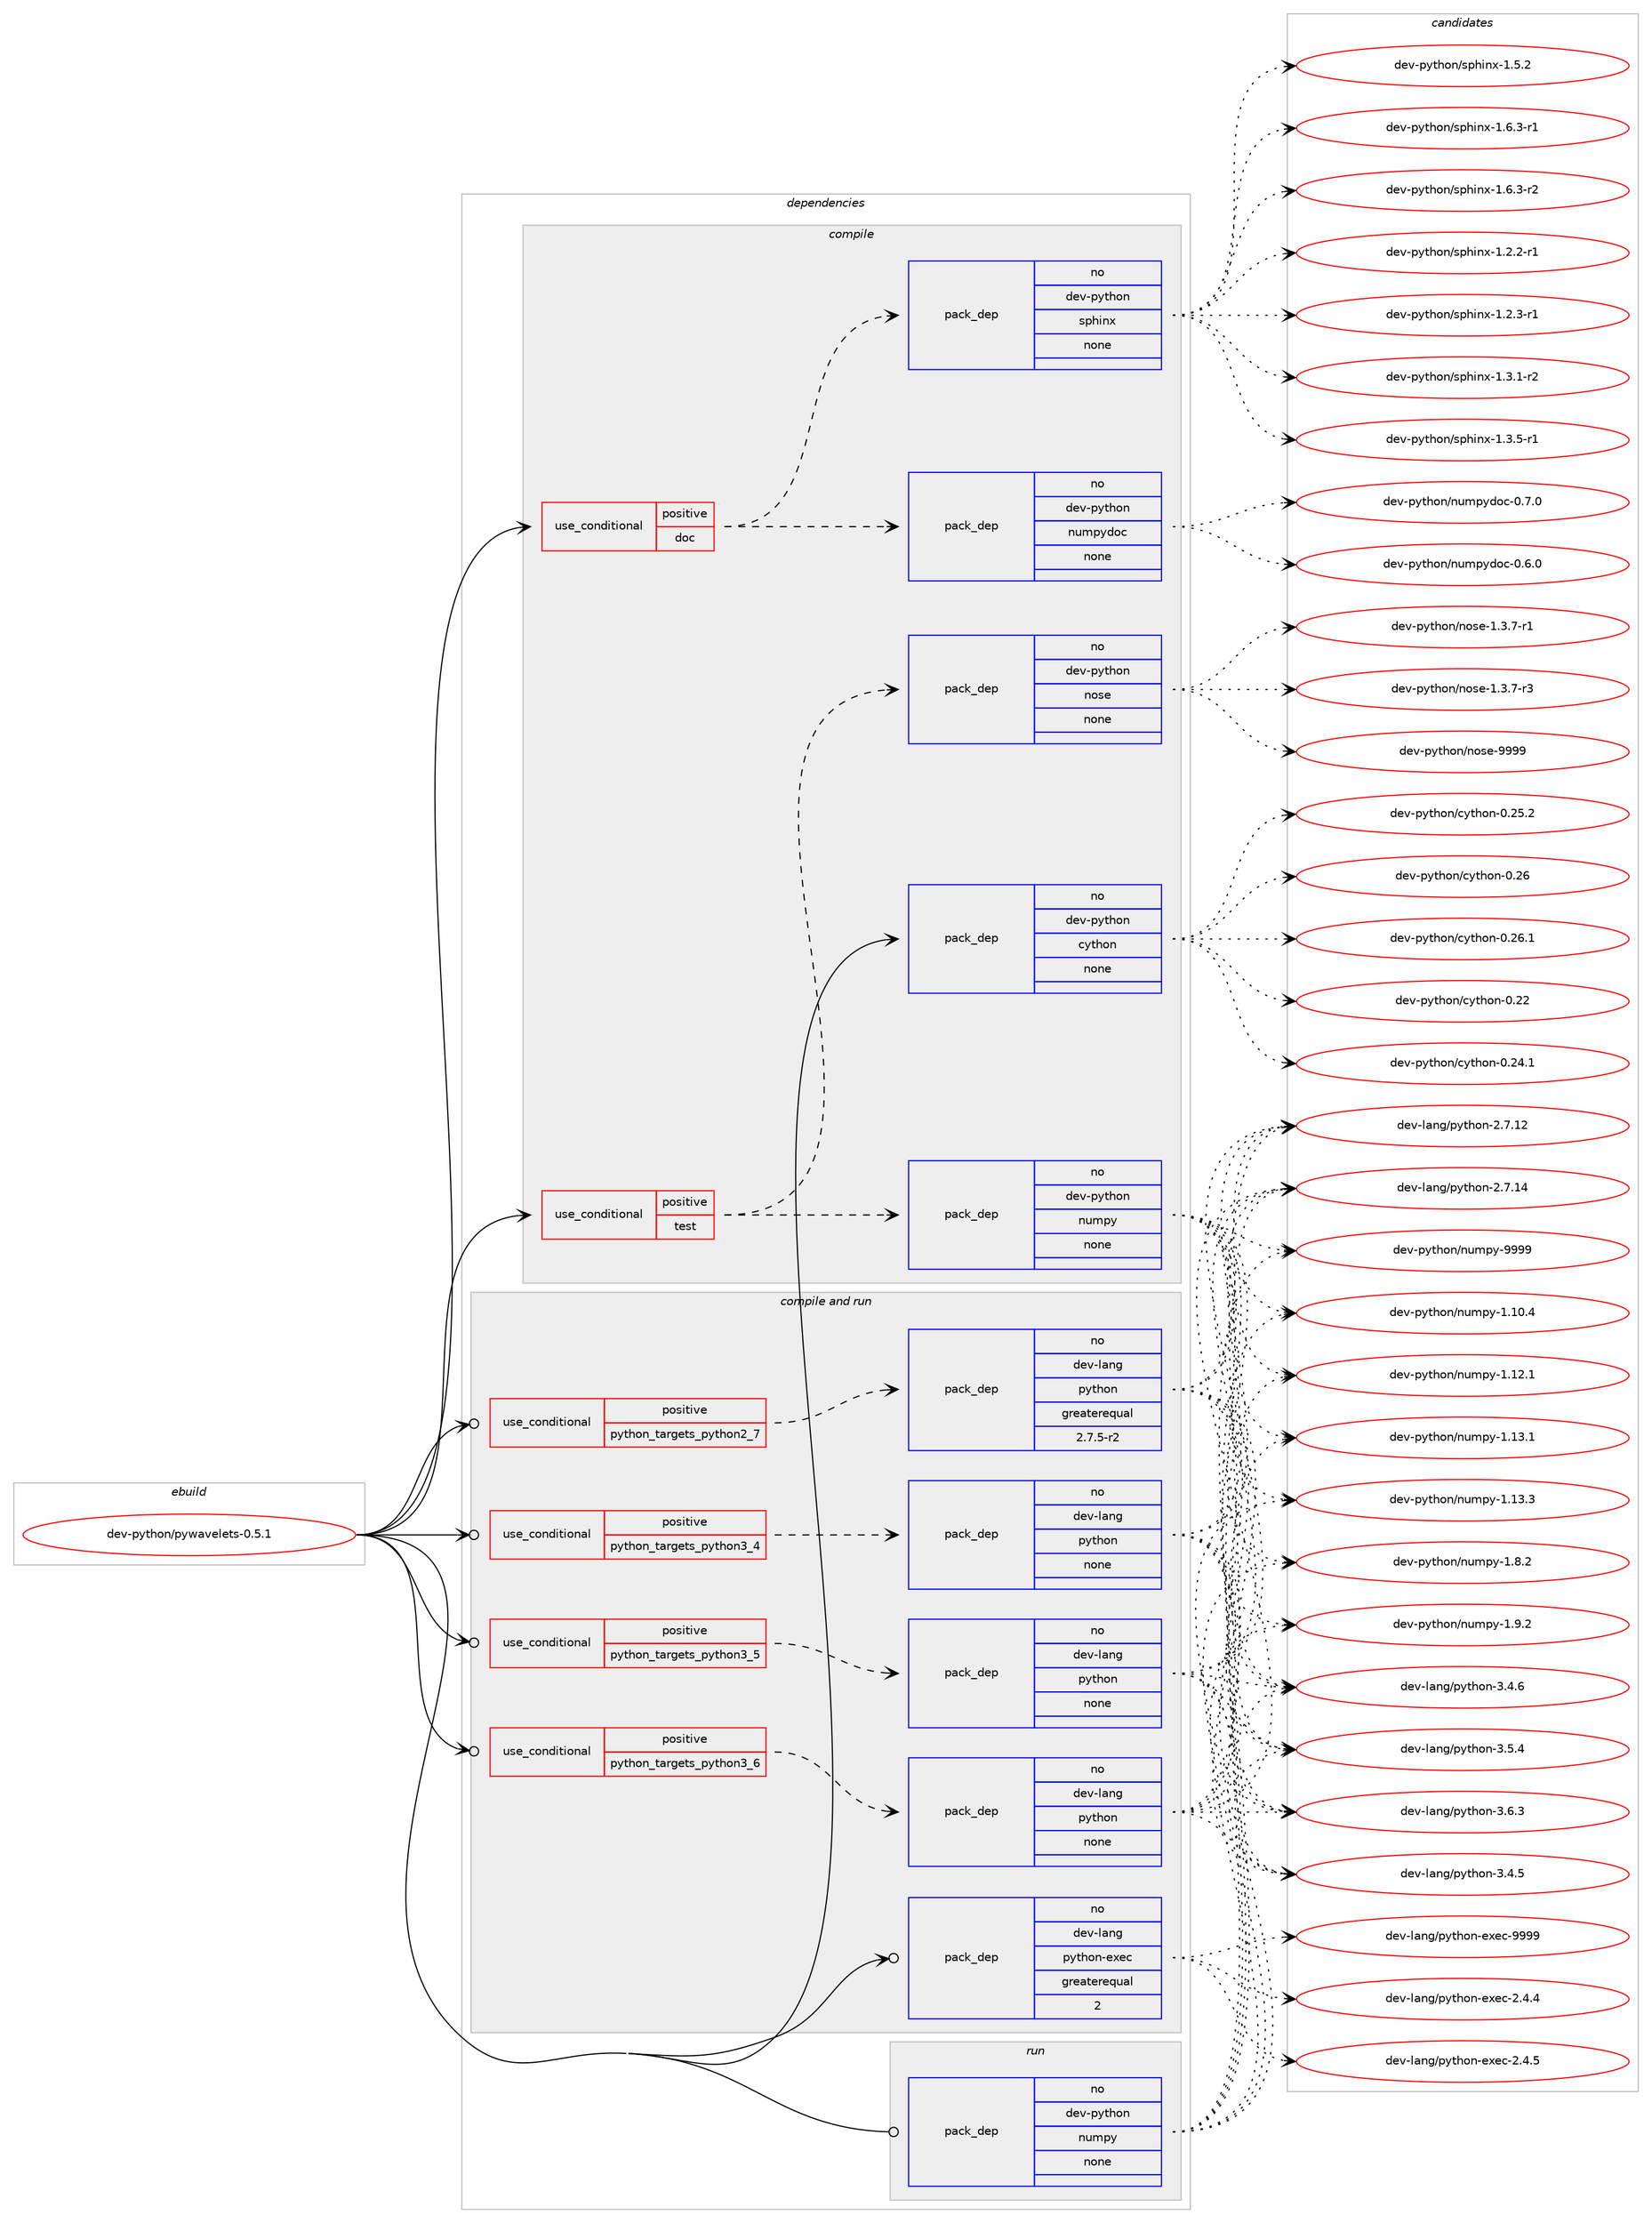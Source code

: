 digraph prolog {

# *************
# Graph options
# *************

newrank=true;
concentrate=true;
compound=true;
graph [rankdir=LR,fontname=Helvetica,fontsize=10,ranksep=1.5];#, ranksep=2.5, nodesep=0.2];
edge  [arrowhead=vee];
node  [fontname=Helvetica,fontsize=10];

# **********
# The ebuild
# **********

subgraph cluster_leftcol {
color=gray;
rank=same;
label=<<i>ebuild</i>>;
id [label="dev-python/pywavelets-0.5.1", color=red, width=4, href="../dev-python/pywavelets-0.5.1.svg"];
}

# ****************
# The dependencies
# ****************

subgraph cluster_midcol {
color=gray;
label=<<i>dependencies</i>>;
subgraph cluster_compile {
fillcolor="#eeeeee";
style=filled;
label=<<i>compile</i>>;
subgraph cond40576 {
dependency184094 [label=<<TABLE BORDER="0" CELLBORDER="1" CELLSPACING="0" CELLPADDING="4"><TR><TD ROWSPAN="3" CELLPADDING="10">use_conditional</TD></TR><TR><TD>positive</TD></TR><TR><TD>doc</TD></TR></TABLE>>, shape=none, color=red];
subgraph pack139567 {
dependency184095 [label=<<TABLE BORDER="0" CELLBORDER="1" CELLSPACING="0" CELLPADDING="4" WIDTH="220"><TR><TD ROWSPAN="6" CELLPADDING="30">pack_dep</TD></TR><TR><TD WIDTH="110">no</TD></TR><TR><TD>dev-python</TD></TR><TR><TD>sphinx</TD></TR><TR><TD>none</TD></TR><TR><TD></TD></TR></TABLE>>, shape=none, color=blue];
}
dependency184094:e -> dependency184095:w [weight=20,style="dashed",arrowhead="vee"];
subgraph pack139568 {
dependency184096 [label=<<TABLE BORDER="0" CELLBORDER="1" CELLSPACING="0" CELLPADDING="4" WIDTH="220"><TR><TD ROWSPAN="6" CELLPADDING="30">pack_dep</TD></TR><TR><TD WIDTH="110">no</TD></TR><TR><TD>dev-python</TD></TR><TR><TD>numpydoc</TD></TR><TR><TD>none</TD></TR><TR><TD></TD></TR></TABLE>>, shape=none, color=blue];
}
dependency184094:e -> dependency184096:w [weight=20,style="dashed",arrowhead="vee"];
}
id:e -> dependency184094:w [weight=20,style="solid",arrowhead="vee"];
subgraph cond40577 {
dependency184097 [label=<<TABLE BORDER="0" CELLBORDER="1" CELLSPACING="0" CELLPADDING="4"><TR><TD ROWSPAN="3" CELLPADDING="10">use_conditional</TD></TR><TR><TD>positive</TD></TR><TR><TD>test</TD></TR></TABLE>>, shape=none, color=red];
subgraph pack139569 {
dependency184098 [label=<<TABLE BORDER="0" CELLBORDER="1" CELLSPACING="0" CELLPADDING="4" WIDTH="220"><TR><TD ROWSPAN="6" CELLPADDING="30">pack_dep</TD></TR><TR><TD WIDTH="110">no</TD></TR><TR><TD>dev-python</TD></TR><TR><TD>numpy</TD></TR><TR><TD>none</TD></TR><TR><TD></TD></TR></TABLE>>, shape=none, color=blue];
}
dependency184097:e -> dependency184098:w [weight=20,style="dashed",arrowhead="vee"];
subgraph pack139570 {
dependency184099 [label=<<TABLE BORDER="0" CELLBORDER="1" CELLSPACING="0" CELLPADDING="4" WIDTH="220"><TR><TD ROWSPAN="6" CELLPADDING="30">pack_dep</TD></TR><TR><TD WIDTH="110">no</TD></TR><TR><TD>dev-python</TD></TR><TR><TD>nose</TD></TR><TR><TD>none</TD></TR><TR><TD></TD></TR></TABLE>>, shape=none, color=blue];
}
dependency184097:e -> dependency184099:w [weight=20,style="dashed",arrowhead="vee"];
}
id:e -> dependency184097:w [weight=20,style="solid",arrowhead="vee"];
subgraph pack139571 {
dependency184100 [label=<<TABLE BORDER="0" CELLBORDER="1" CELLSPACING="0" CELLPADDING="4" WIDTH="220"><TR><TD ROWSPAN="6" CELLPADDING="30">pack_dep</TD></TR><TR><TD WIDTH="110">no</TD></TR><TR><TD>dev-python</TD></TR><TR><TD>cython</TD></TR><TR><TD>none</TD></TR><TR><TD></TD></TR></TABLE>>, shape=none, color=blue];
}
id:e -> dependency184100:w [weight=20,style="solid",arrowhead="vee"];
}
subgraph cluster_compileandrun {
fillcolor="#eeeeee";
style=filled;
label=<<i>compile and run</i>>;
subgraph cond40578 {
dependency184101 [label=<<TABLE BORDER="0" CELLBORDER="1" CELLSPACING="0" CELLPADDING="4"><TR><TD ROWSPAN="3" CELLPADDING="10">use_conditional</TD></TR><TR><TD>positive</TD></TR><TR><TD>python_targets_python2_7</TD></TR></TABLE>>, shape=none, color=red];
subgraph pack139572 {
dependency184102 [label=<<TABLE BORDER="0" CELLBORDER="1" CELLSPACING="0" CELLPADDING="4" WIDTH="220"><TR><TD ROWSPAN="6" CELLPADDING="30">pack_dep</TD></TR><TR><TD WIDTH="110">no</TD></TR><TR><TD>dev-lang</TD></TR><TR><TD>python</TD></TR><TR><TD>greaterequal</TD></TR><TR><TD>2.7.5-r2</TD></TR></TABLE>>, shape=none, color=blue];
}
dependency184101:e -> dependency184102:w [weight=20,style="dashed",arrowhead="vee"];
}
id:e -> dependency184101:w [weight=20,style="solid",arrowhead="odotvee"];
subgraph cond40579 {
dependency184103 [label=<<TABLE BORDER="0" CELLBORDER="1" CELLSPACING="0" CELLPADDING="4"><TR><TD ROWSPAN="3" CELLPADDING="10">use_conditional</TD></TR><TR><TD>positive</TD></TR><TR><TD>python_targets_python3_4</TD></TR></TABLE>>, shape=none, color=red];
subgraph pack139573 {
dependency184104 [label=<<TABLE BORDER="0" CELLBORDER="1" CELLSPACING="0" CELLPADDING="4" WIDTH="220"><TR><TD ROWSPAN="6" CELLPADDING="30">pack_dep</TD></TR><TR><TD WIDTH="110">no</TD></TR><TR><TD>dev-lang</TD></TR><TR><TD>python</TD></TR><TR><TD>none</TD></TR><TR><TD></TD></TR></TABLE>>, shape=none, color=blue];
}
dependency184103:e -> dependency184104:w [weight=20,style="dashed",arrowhead="vee"];
}
id:e -> dependency184103:w [weight=20,style="solid",arrowhead="odotvee"];
subgraph cond40580 {
dependency184105 [label=<<TABLE BORDER="0" CELLBORDER="1" CELLSPACING="0" CELLPADDING="4"><TR><TD ROWSPAN="3" CELLPADDING="10">use_conditional</TD></TR><TR><TD>positive</TD></TR><TR><TD>python_targets_python3_5</TD></TR></TABLE>>, shape=none, color=red];
subgraph pack139574 {
dependency184106 [label=<<TABLE BORDER="0" CELLBORDER="1" CELLSPACING="0" CELLPADDING="4" WIDTH="220"><TR><TD ROWSPAN="6" CELLPADDING="30">pack_dep</TD></TR><TR><TD WIDTH="110">no</TD></TR><TR><TD>dev-lang</TD></TR><TR><TD>python</TD></TR><TR><TD>none</TD></TR><TR><TD></TD></TR></TABLE>>, shape=none, color=blue];
}
dependency184105:e -> dependency184106:w [weight=20,style="dashed",arrowhead="vee"];
}
id:e -> dependency184105:w [weight=20,style="solid",arrowhead="odotvee"];
subgraph cond40581 {
dependency184107 [label=<<TABLE BORDER="0" CELLBORDER="1" CELLSPACING="0" CELLPADDING="4"><TR><TD ROWSPAN="3" CELLPADDING="10">use_conditional</TD></TR><TR><TD>positive</TD></TR><TR><TD>python_targets_python3_6</TD></TR></TABLE>>, shape=none, color=red];
subgraph pack139575 {
dependency184108 [label=<<TABLE BORDER="0" CELLBORDER="1" CELLSPACING="0" CELLPADDING="4" WIDTH="220"><TR><TD ROWSPAN="6" CELLPADDING="30">pack_dep</TD></TR><TR><TD WIDTH="110">no</TD></TR><TR><TD>dev-lang</TD></TR><TR><TD>python</TD></TR><TR><TD>none</TD></TR><TR><TD></TD></TR></TABLE>>, shape=none, color=blue];
}
dependency184107:e -> dependency184108:w [weight=20,style="dashed",arrowhead="vee"];
}
id:e -> dependency184107:w [weight=20,style="solid",arrowhead="odotvee"];
subgraph pack139576 {
dependency184109 [label=<<TABLE BORDER="0" CELLBORDER="1" CELLSPACING="0" CELLPADDING="4" WIDTH="220"><TR><TD ROWSPAN="6" CELLPADDING="30">pack_dep</TD></TR><TR><TD WIDTH="110">no</TD></TR><TR><TD>dev-lang</TD></TR><TR><TD>python-exec</TD></TR><TR><TD>greaterequal</TD></TR><TR><TD>2</TD></TR></TABLE>>, shape=none, color=blue];
}
id:e -> dependency184109:w [weight=20,style="solid",arrowhead="odotvee"];
}
subgraph cluster_run {
fillcolor="#eeeeee";
style=filled;
label=<<i>run</i>>;
subgraph pack139577 {
dependency184110 [label=<<TABLE BORDER="0" CELLBORDER="1" CELLSPACING="0" CELLPADDING="4" WIDTH="220"><TR><TD ROWSPAN="6" CELLPADDING="30">pack_dep</TD></TR><TR><TD WIDTH="110">no</TD></TR><TR><TD>dev-python</TD></TR><TR><TD>numpy</TD></TR><TR><TD>none</TD></TR><TR><TD></TD></TR></TABLE>>, shape=none, color=blue];
}
id:e -> dependency184110:w [weight=20,style="solid",arrowhead="odot"];
}
}

# **************
# The candidates
# **************

subgraph cluster_choices {
rank=same;
color=gray;
label=<<i>candidates</i>>;

subgraph choice139567 {
color=black;
nodesep=1;
choice10010111845112121116104111110471151121041051101204549465046504511449 [label="dev-python/sphinx-1.2.2-r1", color=red, width=4,href="../dev-python/sphinx-1.2.2-r1.svg"];
choice10010111845112121116104111110471151121041051101204549465046514511449 [label="dev-python/sphinx-1.2.3-r1", color=red, width=4,href="../dev-python/sphinx-1.2.3-r1.svg"];
choice10010111845112121116104111110471151121041051101204549465146494511450 [label="dev-python/sphinx-1.3.1-r2", color=red, width=4,href="../dev-python/sphinx-1.3.1-r2.svg"];
choice10010111845112121116104111110471151121041051101204549465146534511449 [label="dev-python/sphinx-1.3.5-r1", color=red, width=4,href="../dev-python/sphinx-1.3.5-r1.svg"];
choice1001011184511212111610411111047115112104105110120454946534650 [label="dev-python/sphinx-1.5.2", color=red, width=4,href="../dev-python/sphinx-1.5.2.svg"];
choice10010111845112121116104111110471151121041051101204549465446514511449 [label="dev-python/sphinx-1.6.3-r1", color=red, width=4,href="../dev-python/sphinx-1.6.3-r1.svg"];
choice10010111845112121116104111110471151121041051101204549465446514511450 [label="dev-python/sphinx-1.6.3-r2", color=red, width=4,href="../dev-python/sphinx-1.6.3-r2.svg"];
dependency184095:e -> choice10010111845112121116104111110471151121041051101204549465046504511449:w [style=dotted,weight="100"];
dependency184095:e -> choice10010111845112121116104111110471151121041051101204549465046514511449:w [style=dotted,weight="100"];
dependency184095:e -> choice10010111845112121116104111110471151121041051101204549465146494511450:w [style=dotted,weight="100"];
dependency184095:e -> choice10010111845112121116104111110471151121041051101204549465146534511449:w [style=dotted,weight="100"];
dependency184095:e -> choice1001011184511212111610411111047115112104105110120454946534650:w [style=dotted,weight="100"];
dependency184095:e -> choice10010111845112121116104111110471151121041051101204549465446514511449:w [style=dotted,weight="100"];
dependency184095:e -> choice10010111845112121116104111110471151121041051101204549465446514511450:w [style=dotted,weight="100"];
}
subgraph choice139568 {
color=black;
nodesep=1;
choice100101118451121211161041111104711011710911212110011199454846544648 [label="dev-python/numpydoc-0.6.0", color=red, width=4,href="../dev-python/numpydoc-0.6.0.svg"];
choice100101118451121211161041111104711011710911212110011199454846554648 [label="dev-python/numpydoc-0.7.0", color=red, width=4,href="../dev-python/numpydoc-0.7.0.svg"];
dependency184096:e -> choice100101118451121211161041111104711011710911212110011199454846544648:w [style=dotted,weight="100"];
dependency184096:e -> choice100101118451121211161041111104711011710911212110011199454846554648:w [style=dotted,weight="100"];
}
subgraph choice139569 {
color=black;
nodesep=1;
choice100101118451121211161041111104711011710911212145494649484652 [label="dev-python/numpy-1.10.4", color=red, width=4,href="../dev-python/numpy-1.10.4.svg"];
choice100101118451121211161041111104711011710911212145494649504649 [label="dev-python/numpy-1.12.1", color=red, width=4,href="../dev-python/numpy-1.12.1.svg"];
choice100101118451121211161041111104711011710911212145494649514649 [label="dev-python/numpy-1.13.1", color=red, width=4,href="../dev-python/numpy-1.13.1.svg"];
choice100101118451121211161041111104711011710911212145494649514651 [label="dev-python/numpy-1.13.3", color=red, width=4,href="../dev-python/numpy-1.13.3.svg"];
choice1001011184511212111610411111047110117109112121454946564650 [label="dev-python/numpy-1.8.2", color=red, width=4,href="../dev-python/numpy-1.8.2.svg"];
choice1001011184511212111610411111047110117109112121454946574650 [label="dev-python/numpy-1.9.2", color=red, width=4,href="../dev-python/numpy-1.9.2.svg"];
choice10010111845112121116104111110471101171091121214557575757 [label="dev-python/numpy-9999", color=red, width=4,href="../dev-python/numpy-9999.svg"];
dependency184098:e -> choice100101118451121211161041111104711011710911212145494649484652:w [style=dotted,weight="100"];
dependency184098:e -> choice100101118451121211161041111104711011710911212145494649504649:w [style=dotted,weight="100"];
dependency184098:e -> choice100101118451121211161041111104711011710911212145494649514649:w [style=dotted,weight="100"];
dependency184098:e -> choice100101118451121211161041111104711011710911212145494649514651:w [style=dotted,weight="100"];
dependency184098:e -> choice1001011184511212111610411111047110117109112121454946564650:w [style=dotted,weight="100"];
dependency184098:e -> choice1001011184511212111610411111047110117109112121454946574650:w [style=dotted,weight="100"];
dependency184098:e -> choice10010111845112121116104111110471101171091121214557575757:w [style=dotted,weight="100"];
}
subgraph choice139570 {
color=black;
nodesep=1;
choice10010111845112121116104111110471101111151014549465146554511449 [label="dev-python/nose-1.3.7-r1", color=red, width=4,href="../dev-python/nose-1.3.7-r1.svg"];
choice10010111845112121116104111110471101111151014549465146554511451 [label="dev-python/nose-1.3.7-r3", color=red, width=4,href="../dev-python/nose-1.3.7-r3.svg"];
choice10010111845112121116104111110471101111151014557575757 [label="dev-python/nose-9999", color=red, width=4,href="../dev-python/nose-9999.svg"];
dependency184099:e -> choice10010111845112121116104111110471101111151014549465146554511449:w [style=dotted,weight="100"];
dependency184099:e -> choice10010111845112121116104111110471101111151014549465146554511451:w [style=dotted,weight="100"];
dependency184099:e -> choice10010111845112121116104111110471101111151014557575757:w [style=dotted,weight="100"];
}
subgraph choice139571 {
color=black;
nodesep=1;
choice1001011184511212111610411111047991211161041111104548465050 [label="dev-python/cython-0.22", color=red, width=4,href="../dev-python/cython-0.22.svg"];
choice10010111845112121116104111110479912111610411111045484650524649 [label="dev-python/cython-0.24.1", color=red, width=4,href="../dev-python/cython-0.24.1.svg"];
choice10010111845112121116104111110479912111610411111045484650534650 [label="dev-python/cython-0.25.2", color=red, width=4,href="../dev-python/cython-0.25.2.svg"];
choice1001011184511212111610411111047991211161041111104548465054 [label="dev-python/cython-0.26", color=red, width=4,href="../dev-python/cython-0.26.svg"];
choice10010111845112121116104111110479912111610411111045484650544649 [label="dev-python/cython-0.26.1", color=red, width=4,href="../dev-python/cython-0.26.1.svg"];
dependency184100:e -> choice1001011184511212111610411111047991211161041111104548465050:w [style=dotted,weight="100"];
dependency184100:e -> choice10010111845112121116104111110479912111610411111045484650524649:w [style=dotted,weight="100"];
dependency184100:e -> choice10010111845112121116104111110479912111610411111045484650534650:w [style=dotted,weight="100"];
dependency184100:e -> choice1001011184511212111610411111047991211161041111104548465054:w [style=dotted,weight="100"];
dependency184100:e -> choice10010111845112121116104111110479912111610411111045484650544649:w [style=dotted,weight="100"];
}
subgraph choice139572 {
color=black;
nodesep=1;
choice10010111845108971101034711212111610411111045504655464950 [label="dev-lang/python-2.7.12", color=red, width=4,href="../dev-lang/python-2.7.12.svg"];
choice10010111845108971101034711212111610411111045504655464952 [label="dev-lang/python-2.7.14", color=red, width=4,href="../dev-lang/python-2.7.14.svg"];
choice100101118451089711010347112121116104111110455146524653 [label="dev-lang/python-3.4.5", color=red, width=4,href="../dev-lang/python-3.4.5.svg"];
choice100101118451089711010347112121116104111110455146524654 [label="dev-lang/python-3.4.6", color=red, width=4,href="../dev-lang/python-3.4.6.svg"];
choice100101118451089711010347112121116104111110455146534652 [label="dev-lang/python-3.5.4", color=red, width=4,href="../dev-lang/python-3.5.4.svg"];
choice100101118451089711010347112121116104111110455146544651 [label="dev-lang/python-3.6.3", color=red, width=4,href="../dev-lang/python-3.6.3.svg"];
dependency184102:e -> choice10010111845108971101034711212111610411111045504655464950:w [style=dotted,weight="100"];
dependency184102:e -> choice10010111845108971101034711212111610411111045504655464952:w [style=dotted,weight="100"];
dependency184102:e -> choice100101118451089711010347112121116104111110455146524653:w [style=dotted,weight="100"];
dependency184102:e -> choice100101118451089711010347112121116104111110455146524654:w [style=dotted,weight="100"];
dependency184102:e -> choice100101118451089711010347112121116104111110455146534652:w [style=dotted,weight="100"];
dependency184102:e -> choice100101118451089711010347112121116104111110455146544651:w [style=dotted,weight="100"];
}
subgraph choice139573 {
color=black;
nodesep=1;
choice10010111845108971101034711212111610411111045504655464950 [label="dev-lang/python-2.7.12", color=red, width=4,href="../dev-lang/python-2.7.12.svg"];
choice10010111845108971101034711212111610411111045504655464952 [label="dev-lang/python-2.7.14", color=red, width=4,href="../dev-lang/python-2.7.14.svg"];
choice100101118451089711010347112121116104111110455146524653 [label="dev-lang/python-3.4.5", color=red, width=4,href="../dev-lang/python-3.4.5.svg"];
choice100101118451089711010347112121116104111110455146524654 [label="dev-lang/python-3.4.6", color=red, width=4,href="../dev-lang/python-3.4.6.svg"];
choice100101118451089711010347112121116104111110455146534652 [label="dev-lang/python-3.5.4", color=red, width=4,href="../dev-lang/python-3.5.4.svg"];
choice100101118451089711010347112121116104111110455146544651 [label="dev-lang/python-3.6.3", color=red, width=4,href="../dev-lang/python-3.6.3.svg"];
dependency184104:e -> choice10010111845108971101034711212111610411111045504655464950:w [style=dotted,weight="100"];
dependency184104:e -> choice10010111845108971101034711212111610411111045504655464952:w [style=dotted,weight="100"];
dependency184104:e -> choice100101118451089711010347112121116104111110455146524653:w [style=dotted,weight="100"];
dependency184104:e -> choice100101118451089711010347112121116104111110455146524654:w [style=dotted,weight="100"];
dependency184104:e -> choice100101118451089711010347112121116104111110455146534652:w [style=dotted,weight="100"];
dependency184104:e -> choice100101118451089711010347112121116104111110455146544651:w [style=dotted,weight="100"];
}
subgraph choice139574 {
color=black;
nodesep=1;
choice10010111845108971101034711212111610411111045504655464950 [label="dev-lang/python-2.7.12", color=red, width=4,href="../dev-lang/python-2.7.12.svg"];
choice10010111845108971101034711212111610411111045504655464952 [label="dev-lang/python-2.7.14", color=red, width=4,href="../dev-lang/python-2.7.14.svg"];
choice100101118451089711010347112121116104111110455146524653 [label="dev-lang/python-3.4.5", color=red, width=4,href="../dev-lang/python-3.4.5.svg"];
choice100101118451089711010347112121116104111110455146524654 [label="dev-lang/python-3.4.6", color=red, width=4,href="../dev-lang/python-3.4.6.svg"];
choice100101118451089711010347112121116104111110455146534652 [label="dev-lang/python-3.5.4", color=red, width=4,href="../dev-lang/python-3.5.4.svg"];
choice100101118451089711010347112121116104111110455146544651 [label="dev-lang/python-3.6.3", color=red, width=4,href="../dev-lang/python-3.6.3.svg"];
dependency184106:e -> choice10010111845108971101034711212111610411111045504655464950:w [style=dotted,weight="100"];
dependency184106:e -> choice10010111845108971101034711212111610411111045504655464952:w [style=dotted,weight="100"];
dependency184106:e -> choice100101118451089711010347112121116104111110455146524653:w [style=dotted,weight="100"];
dependency184106:e -> choice100101118451089711010347112121116104111110455146524654:w [style=dotted,weight="100"];
dependency184106:e -> choice100101118451089711010347112121116104111110455146534652:w [style=dotted,weight="100"];
dependency184106:e -> choice100101118451089711010347112121116104111110455146544651:w [style=dotted,weight="100"];
}
subgraph choice139575 {
color=black;
nodesep=1;
choice10010111845108971101034711212111610411111045504655464950 [label="dev-lang/python-2.7.12", color=red, width=4,href="../dev-lang/python-2.7.12.svg"];
choice10010111845108971101034711212111610411111045504655464952 [label="dev-lang/python-2.7.14", color=red, width=4,href="../dev-lang/python-2.7.14.svg"];
choice100101118451089711010347112121116104111110455146524653 [label="dev-lang/python-3.4.5", color=red, width=4,href="../dev-lang/python-3.4.5.svg"];
choice100101118451089711010347112121116104111110455146524654 [label="dev-lang/python-3.4.6", color=red, width=4,href="../dev-lang/python-3.4.6.svg"];
choice100101118451089711010347112121116104111110455146534652 [label="dev-lang/python-3.5.4", color=red, width=4,href="../dev-lang/python-3.5.4.svg"];
choice100101118451089711010347112121116104111110455146544651 [label="dev-lang/python-3.6.3", color=red, width=4,href="../dev-lang/python-3.6.3.svg"];
dependency184108:e -> choice10010111845108971101034711212111610411111045504655464950:w [style=dotted,weight="100"];
dependency184108:e -> choice10010111845108971101034711212111610411111045504655464952:w [style=dotted,weight="100"];
dependency184108:e -> choice100101118451089711010347112121116104111110455146524653:w [style=dotted,weight="100"];
dependency184108:e -> choice100101118451089711010347112121116104111110455146524654:w [style=dotted,weight="100"];
dependency184108:e -> choice100101118451089711010347112121116104111110455146534652:w [style=dotted,weight="100"];
dependency184108:e -> choice100101118451089711010347112121116104111110455146544651:w [style=dotted,weight="100"];
}
subgraph choice139576 {
color=black;
nodesep=1;
choice1001011184510897110103471121211161041111104510112010199455046524652 [label="dev-lang/python-exec-2.4.4", color=red, width=4,href="../dev-lang/python-exec-2.4.4.svg"];
choice1001011184510897110103471121211161041111104510112010199455046524653 [label="dev-lang/python-exec-2.4.5", color=red, width=4,href="../dev-lang/python-exec-2.4.5.svg"];
choice10010111845108971101034711212111610411111045101120101994557575757 [label="dev-lang/python-exec-9999", color=red, width=4,href="../dev-lang/python-exec-9999.svg"];
dependency184109:e -> choice1001011184510897110103471121211161041111104510112010199455046524652:w [style=dotted,weight="100"];
dependency184109:e -> choice1001011184510897110103471121211161041111104510112010199455046524653:w [style=dotted,weight="100"];
dependency184109:e -> choice10010111845108971101034711212111610411111045101120101994557575757:w [style=dotted,weight="100"];
}
subgraph choice139577 {
color=black;
nodesep=1;
choice100101118451121211161041111104711011710911212145494649484652 [label="dev-python/numpy-1.10.4", color=red, width=4,href="../dev-python/numpy-1.10.4.svg"];
choice100101118451121211161041111104711011710911212145494649504649 [label="dev-python/numpy-1.12.1", color=red, width=4,href="../dev-python/numpy-1.12.1.svg"];
choice100101118451121211161041111104711011710911212145494649514649 [label="dev-python/numpy-1.13.1", color=red, width=4,href="../dev-python/numpy-1.13.1.svg"];
choice100101118451121211161041111104711011710911212145494649514651 [label="dev-python/numpy-1.13.3", color=red, width=4,href="../dev-python/numpy-1.13.3.svg"];
choice1001011184511212111610411111047110117109112121454946564650 [label="dev-python/numpy-1.8.2", color=red, width=4,href="../dev-python/numpy-1.8.2.svg"];
choice1001011184511212111610411111047110117109112121454946574650 [label="dev-python/numpy-1.9.2", color=red, width=4,href="../dev-python/numpy-1.9.2.svg"];
choice10010111845112121116104111110471101171091121214557575757 [label="dev-python/numpy-9999", color=red, width=4,href="../dev-python/numpy-9999.svg"];
dependency184110:e -> choice100101118451121211161041111104711011710911212145494649484652:w [style=dotted,weight="100"];
dependency184110:e -> choice100101118451121211161041111104711011710911212145494649504649:w [style=dotted,weight="100"];
dependency184110:e -> choice100101118451121211161041111104711011710911212145494649514649:w [style=dotted,weight="100"];
dependency184110:e -> choice100101118451121211161041111104711011710911212145494649514651:w [style=dotted,weight="100"];
dependency184110:e -> choice1001011184511212111610411111047110117109112121454946564650:w [style=dotted,weight="100"];
dependency184110:e -> choice1001011184511212111610411111047110117109112121454946574650:w [style=dotted,weight="100"];
dependency184110:e -> choice10010111845112121116104111110471101171091121214557575757:w [style=dotted,weight="100"];
}
}

}
